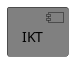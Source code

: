 @startuml
skinparam monochrome true
component "IKT" #grey

@enduml
' Actifsource ID=[dc5bfacd-eaac-11e8-88d3-bfc6b992bdec,63ededea-ff94-11e8-9d0c-c96c1e9b7b46,Hash]
